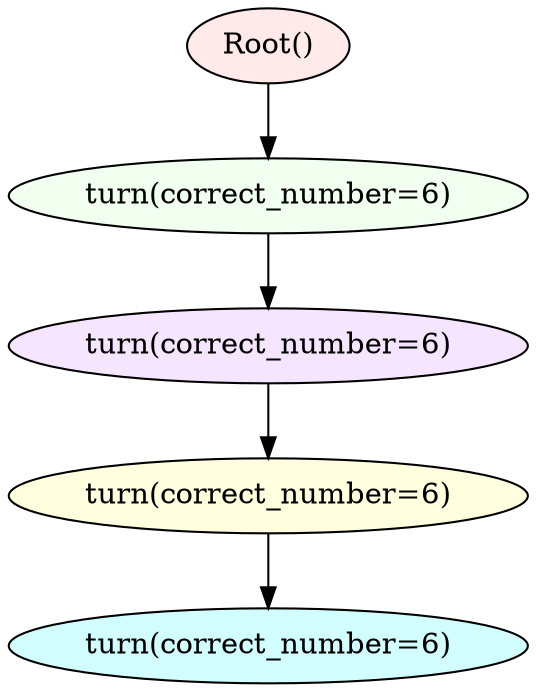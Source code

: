 digraph {
node [style="filled", shape="ellipse", fillcolor="invis", fontcolor="black"];
0 -> 1  [label=""];
1 -> 2  [label=""];
2 -> 3  [label=""];
3 -> 4  [label=""];
0 [label="Root()"fillcolor="#FFE9E9"];
1 [label="turn(correct_number=6)"fillcolor="#F0FFF0"];
2 [label="turn(correct_number=6)"fillcolor="#F5E5FF"];
3 [label="turn(correct_number=6)"fillcolor="#FFFFE0"];
4 [label="turn(correct_number=6)"fillcolor="#D2FEFF"];
}